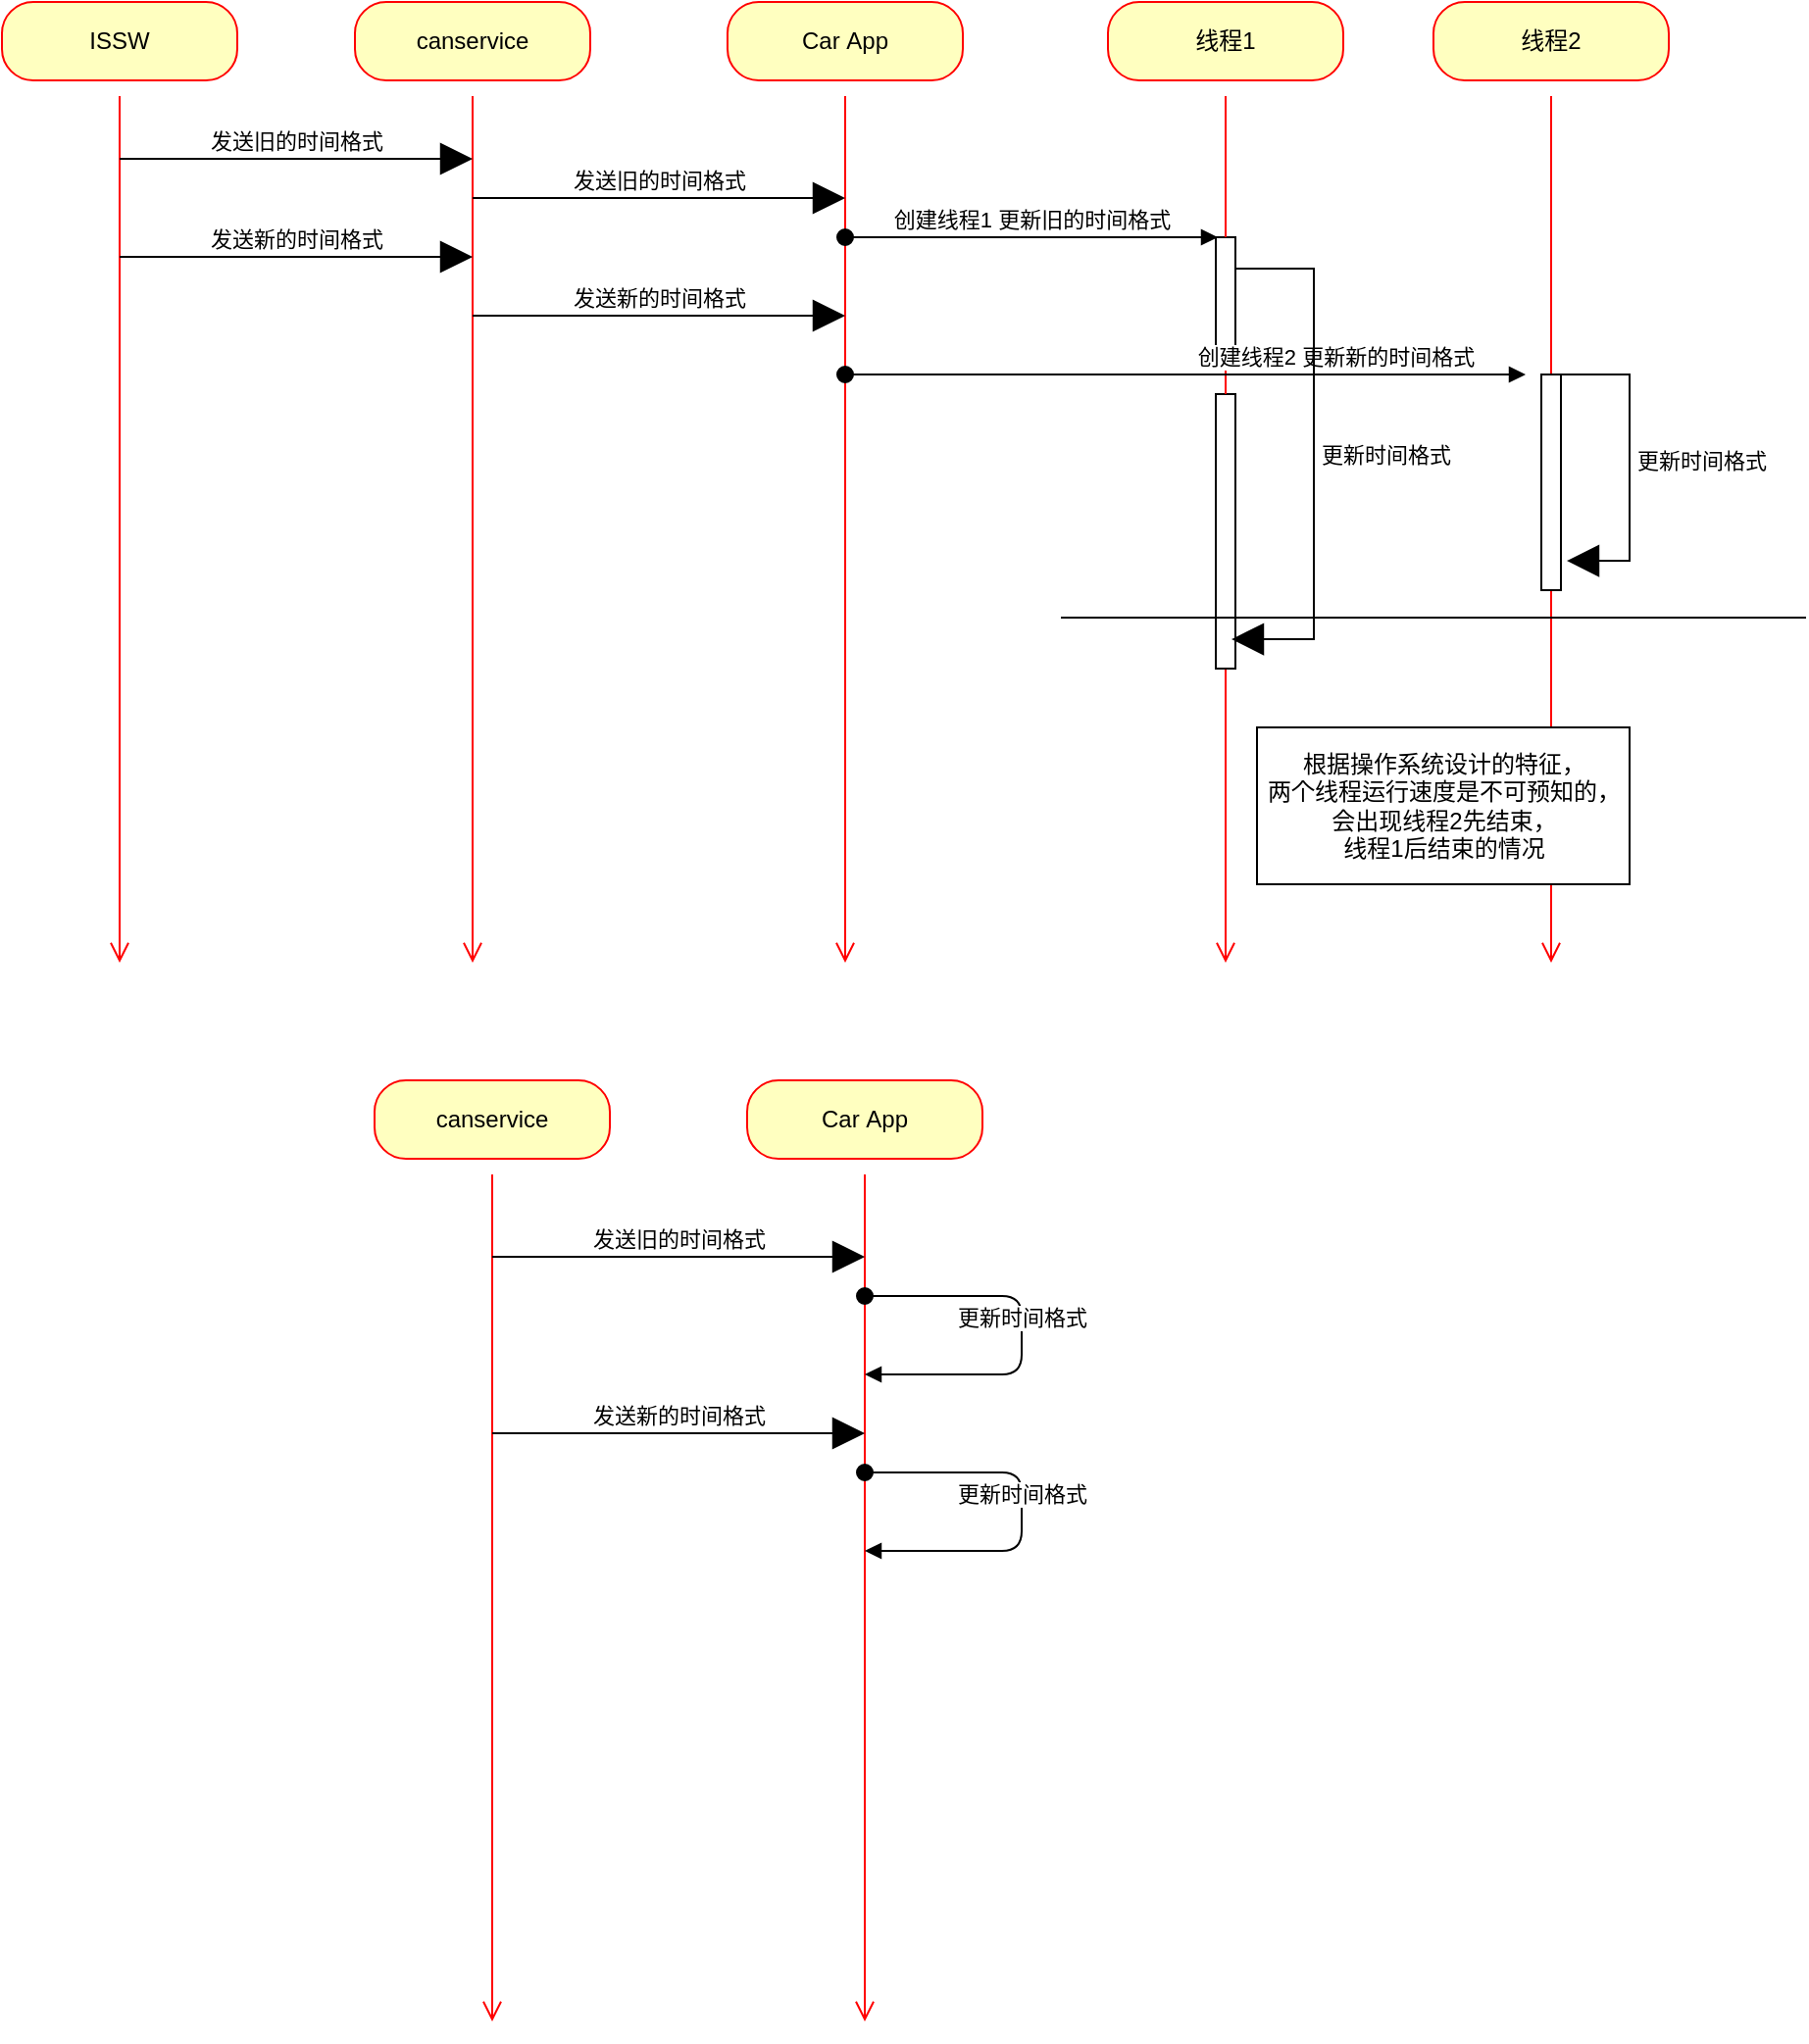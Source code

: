 <mxfile version="15.3.3" type="github">
  <diagram id="QRhNo6jR8H003UJVbGRB" name="Page-1">
    <mxGraphModel dx="2249" dy="706" grid="1" gridSize="10" guides="1" tooltips="1" connect="1" arrows="1" fold="1" page="1" pageScale="1" pageWidth="827" pageHeight="1169" math="0" shadow="0">
      <root>
        <mxCell id="0" />
        <mxCell id="1" parent="0" />
        <mxCell id="ec4JusLecJyckskTLa_B-1" value="canservice" style="rounded=1;whiteSpace=wrap;html=1;arcSize=40;fontColor=#000000;fillColor=#ffffc0;strokeColor=#ff0000;hachureGap=4;pointerEvents=0;" vertex="1" parent="1">
          <mxGeometry x="30" y="80" width="120" height="40" as="geometry" />
        </mxCell>
        <mxCell id="ec4JusLecJyckskTLa_B-2" value="" style="edgeStyle=orthogonalEdgeStyle;html=1;verticalAlign=bottom;endArrow=open;endSize=8;strokeColor=#ff0000;sourcePerimeterSpacing=8;targetPerimeterSpacing=8;" edge="1" source="ec4JusLecJyckskTLa_B-1" parent="1">
          <mxGeometry relative="1" as="geometry">
            <mxPoint x="90" y="570" as="targetPoint" />
          </mxGeometry>
        </mxCell>
        <mxCell id="ec4JusLecJyckskTLa_B-3" value="Car&amp;nbsp;App" style="rounded=1;whiteSpace=wrap;html=1;arcSize=40;fontColor=#000000;fillColor=#ffffc0;strokeColor=#ff0000;hachureGap=4;pointerEvents=0;" vertex="1" parent="1">
          <mxGeometry x="220" y="80" width="120" height="40" as="geometry" />
        </mxCell>
        <mxCell id="ec4JusLecJyckskTLa_B-4" value="" style="edgeStyle=orthogonalEdgeStyle;html=1;verticalAlign=bottom;endArrow=open;endSize=8;strokeColor=#ff0000;sourcePerimeterSpacing=8;targetPerimeterSpacing=8;" edge="1" source="ec4JusLecJyckskTLa_B-3" parent="1">
          <mxGeometry relative="1" as="geometry">
            <mxPoint x="280" y="570" as="targetPoint" />
          </mxGeometry>
        </mxCell>
        <mxCell id="ec4JusLecJyckskTLa_B-10" value="发送旧的时间格式" style="html=1;verticalAlign=bottom;endArrow=block;startSize=14;endSize=14;sourcePerimeterSpacing=8;targetPerimeterSpacing=8;" edge="1" parent="1">
          <mxGeometry width="80" relative="1" as="geometry">
            <mxPoint x="90" y="180" as="sourcePoint" />
            <mxPoint x="280" y="180" as="targetPoint" />
          </mxGeometry>
        </mxCell>
        <mxCell id="ec4JusLecJyckskTLa_B-11" value="发送新的时间格式" style="html=1;verticalAlign=bottom;endArrow=block;startSize=14;endSize=14;sourcePerimeterSpacing=8;targetPerimeterSpacing=8;" edge="1" parent="1">
          <mxGeometry width="80" relative="1" as="geometry">
            <mxPoint x="90" y="240" as="sourcePoint" />
            <mxPoint x="280" y="240" as="targetPoint" />
          </mxGeometry>
        </mxCell>
        <mxCell id="ec4JusLecJyckskTLa_B-12" value="线程1" style="rounded=1;whiteSpace=wrap;html=1;arcSize=40;fontColor=#000000;fillColor=#ffffc0;strokeColor=#ff0000;hachureGap=4;pointerEvents=0;" vertex="1" parent="1">
          <mxGeometry x="414" y="80" width="120" height="40" as="geometry" />
        </mxCell>
        <mxCell id="ec4JusLecJyckskTLa_B-13" value="" style="edgeStyle=orthogonalEdgeStyle;html=1;verticalAlign=bottom;endArrow=open;endSize=8;strokeColor=#ff0000;targetPerimeterSpacing=8;startArrow=none;" edge="1" source="ec4JusLecJyckskTLa_B-23" parent="1">
          <mxGeometry relative="1" as="geometry">
            <mxPoint x="474" y="570" as="targetPoint" />
          </mxGeometry>
        </mxCell>
        <mxCell id="ec4JusLecJyckskTLa_B-16" value="线程2" style="rounded=1;whiteSpace=wrap;html=1;arcSize=40;fontColor=#000000;fillColor=#ffffc0;strokeColor=#ff0000;hachureGap=4;pointerEvents=0;" vertex="1" parent="1">
          <mxGeometry x="580" y="80" width="120" height="40" as="geometry" />
        </mxCell>
        <mxCell id="ec4JusLecJyckskTLa_B-17" value="" style="edgeStyle=orthogonalEdgeStyle;html=1;verticalAlign=bottom;endArrow=open;endSize=8;strokeColor=#ff0000;sourcePerimeterSpacing=8;targetPerimeterSpacing=8;" edge="1" parent="1" source="ec4JusLecJyckskTLa_B-16">
          <mxGeometry relative="1" as="geometry">
            <mxPoint x="640" y="570" as="targetPoint" />
          </mxGeometry>
        </mxCell>
        <mxCell id="ec4JusLecJyckskTLa_B-21" value="创建线程1&amp;nbsp;更新旧的时间格式" style="html=1;verticalAlign=bottom;startArrow=oval;endArrow=block;startSize=8;sourcePerimeterSpacing=8;targetPerimeterSpacing=8;" edge="1" parent="1">
          <mxGeometry relative="1" as="geometry">
            <mxPoint x="280" y="200" as="sourcePoint" />
            <mxPoint x="470" y="200" as="targetPoint" />
          </mxGeometry>
        </mxCell>
        <mxCell id="ec4JusLecJyckskTLa_B-20" value="" style="html=1;points=[];perimeter=orthogonalPerimeter;hachureGap=4;pointerEvents=0;" vertex="1" parent="1">
          <mxGeometry x="469" y="200" width="10" height="60" as="geometry" />
        </mxCell>
        <mxCell id="ec4JusLecJyckskTLa_B-22" value="" style="edgeStyle=orthogonalEdgeStyle;html=1;verticalAlign=bottom;endArrow=none;endSize=8;strokeColor=#ff0000;sourcePerimeterSpacing=8;" edge="1" parent="1" source="ec4JusLecJyckskTLa_B-12" target="ec4JusLecJyckskTLa_B-20">
          <mxGeometry relative="1" as="geometry">
            <mxPoint x="474" y="570" as="targetPoint" />
            <mxPoint x="474" y="138" as="sourcePoint" />
          </mxGeometry>
        </mxCell>
        <mxCell id="ec4JusLecJyckskTLa_B-23" value="" style="html=1;points=[];perimeter=orthogonalPerimeter;hachureGap=4;pointerEvents=0;" vertex="1" parent="1">
          <mxGeometry x="469" y="280" width="10" height="140" as="geometry" />
        </mxCell>
        <mxCell id="ec4JusLecJyckskTLa_B-24" value="" style="edgeStyle=orthogonalEdgeStyle;html=1;verticalAlign=bottom;endArrow=none;endSize=8;strokeColor=#ff0000;startArrow=none;" edge="1" parent="1" source="ec4JusLecJyckskTLa_B-20" target="ec4JusLecJyckskTLa_B-23">
          <mxGeometry relative="1" as="geometry">
            <mxPoint x="474" y="570" as="targetPoint" />
            <mxPoint x="474" y="260" as="sourcePoint" />
          </mxGeometry>
        </mxCell>
        <mxCell id="ec4JusLecJyckskTLa_B-25" value="" style="html=1;points=[];perimeter=orthogonalPerimeter;hachureGap=4;pointerEvents=0;" vertex="1" parent="1">
          <mxGeometry x="635" y="270" width="10" height="110" as="geometry" />
        </mxCell>
        <mxCell id="ec4JusLecJyckskTLa_B-26" value="创建线程2&amp;nbsp;更新新的时间格式" style="html=1;verticalAlign=bottom;startArrow=oval;endArrow=block;startSize=8;sourcePerimeterSpacing=8;targetPerimeterSpacing=8;" edge="1" target="ec4JusLecJyckskTLa_B-25" parent="1">
          <mxGeometry x="0.441" relative="1" as="geometry">
            <mxPoint x="280" y="270" as="sourcePoint" />
            <mxPoint as="offset" />
          </mxGeometry>
        </mxCell>
        <mxCell id="ec4JusLecJyckskTLa_B-29" value="更新时间格式" style="edgeStyle=orthogonalEdgeStyle;html=1;align=left;spacingLeft=2;endArrow=block;rounded=0;entryX=1.3;entryY=0.864;startSize=14;endSize=14;sourcePerimeterSpacing=8;targetPerimeterSpacing=8;entryDx=0;entryDy=0;entryPerimeter=0;" edge="1" target="ec4JusLecJyckskTLa_B-25" parent="1">
          <mxGeometry relative="1" as="geometry">
            <mxPoint x="640" y="270" as="sourcePoint" />
            <Array as="points">
              <mxPoint x="680" y="270" />
              <mxPoint x="680" y="365" />
            </Array>
            <mxPoint x="655" y="290" as="targetPoint" />
          </mxGeometry>
        </mxCell>
        <mxCell id="ec4JusLecJyckskTLa_B-30" value="更新时间格式" style="edgeStyle=orthogonalEdgeStyle;html=1;align=left;spacingLeft=2;endArrow=block;rounded=0;entryX=1.3;entryY=0.864;startSize=14;endSize=14;sourcePerimeterSpacing=8;targetPerimeterSpacing=8;entryDx=0;entryDy=0;entryPerimeter=0;exitX=1;exitY=0.267;exitDx=0;exitDy=0;exitPerimeter=0;" edge="1" parent="1" source="ec4JusLecJyckskTLa_B-20">
          <mxGeometry relative="1" as="geometry">
            <mxPoint x="469" y="310" as="sourcePoint" />
            <Array as="points">
              <mxPoint x="519" y="216" />
              <mxPoint x="519" y="405" />
            </Array>
            <mxPoint x="477" y="405.04" as="targetPoint" />
          </mxGeometry>
        </mxCell>
        <mxCell id="ec4JusLecJyckskTLa_B-31" value="" style="line;strokeWidth=1;fillColor=none;align=left;verticalAlign=middle;spacingTop=-1;spacingLeft=3;spacingRight=3;rotatable=0;labelPosition=right;points=[];portConstraint=eastwest;hachureGap=4;pointerEvents=0;" vertex="1" parent="1">
          <mxGeometry x="390" y="390" width="380" height="8" as="geometry" />
        </mxCell>
        <mxCell id="ec4JusLecJyckskTLa_B-32" value="根据操作系统设计的特征，&lt;br&gt;两个线程运行速度是不可预知的，&lt;br&gt;会出现线程2先结束，&lt;br&gt;线程1后结束的情况" style="html=1;hachureGap=4;pointerEvents=0;" vertex="1" parent="1">
          <mxGeometry x="490" y="450" width="190" height="80" as="geometry" />
        </mxCell>
        <mxCell id="ec4JusLecJyckskTLa_B-33" value="canservice" style="rounded=1;whiteSpace=wrap;html=1;arcSize=40;fontColor=#000000;fillColor=#ffffc0;strokeColor=#ff0000;hachureGap=4;pointerEvents=0;" vertex="1" parent="1">
          <mxGeometry x="40" y="630" width="120" height="40" as="geometry" />
        </mxCell>
        <mxCell id="ec4JusLecJyckskTLa_B-34" value="" style="edgeStyle=orthogonalEdgeStyle;html=1;verticalAlign=bottom;endArrow=open;endSize=8;strokeColor=#ff0000;sourcePerimeterSpacing=8;targetPerimeterSpacing=8;" edge="1" parent="1" source="ec4JusLecJyckskTLa_B-33">
          <mxGeometry relative="1" as="geometry">
            <mxPoint x="100" y="1110" as="targetPoint" />
          </mxGeometry>
        </mxCell>
        <mxCell id="ec4JusLecJyckskTLa_B-35" value="Car&amp;nbsp;App" style="rounded=1;whiteSpace=wrap;html=1;arcSize=40;fontColor=#000000;fillColor=#ffffc0;strokeColor=#ff0000;hachureGap=4;pointerEvents=0;" vertex="1" parent="1">
          <mxGeometry x="230" y="630" width="120" height="40" as="geometry" />
        </mxCell>
        <mxCell id="ec4JusLecJyckskTLa_B-36" value="" style="edgeStyle=orthogonalEdgeStyle;html=1;verticalAlign=bottom;endArrow=open;endSize=8;strokeColor=#ff0000;sourcePerimeterSpacing=8;targetPerimeterSpacing=8;" edge="1" parent="1" source="ec4JusLecJyckskTLa_B-35">
          <mxGeometry relative="1" as="geometry">
            <mxPoint x="290" y="1110" as="targetPoint" />
          </mxGeometry>
        </mxCell>
        <mxCell id="ec4JusLecJyckskTLa_B-37" value="发送旧的时间格式" style="html=1;verticalAlign=bottom;endArrow=block;startSize=14;endSize=14;sourcePerimeterSpacing=8;targetPerimeterSpacing=8;" edge="1" parent="1">
          <mxGeometry width="80" relative="1" as="geometry">
            <mxPoint x="100" y="720" as="sourcePoint" />
            <mxPoint x="290" y="720" as="targetPoint" />
          </mxGeometry>
        </mxCell>
        <mxCell id="ec4JusLecJyckskTLa_B-38" value="发送新的时间格式" style="html=1;verticalAlign=bottom;endArrow=block;startSize=14;endSize=14;sourcePerimeterSpacing=8;targetPerimeterSpacing=8;" edge="1" parent="1">
          <mxGeometry width="80" relative="1" as="geometry">
            <mxPoint x="100" y="810" as="sourcePoint" />
            <mxPoint x="290" y="810" as="targetPoint" />
          </mxGeometry>
        </mxCell>
        <mxCell id="ec4JusLecJyckskTLa_B-43" value="更新时间格式" style="html=1;verticalAlign=bottom;startArrow=oval;endArrow=block;startSize=8;sourcePerimeterSpacing=8;targetPerimeterSpacing=8;" edge="1" parent="1">
          <mxGeometry relative="1" as="geometry">
            <mxPoint x="290" y="740" as="sourcePoint" />
            <mxPoint x="290" y="780" as="targetPoint" />
            <Array as="points">
              <mxPoint x="370" y="740" />
              <mxPoint x="370" y="780" />
            </Array>
          </mxGeometry>
        </mxCell>
        <mxCell id="ec4JusLecJyckskTLa_B-59" value="更新时间格式" style="html=1;verticalAlign=bottom;startArrow=oval;endArrow=block;startSize=8;sourcePerimeterSpacing=8;targetPerimeterSpacing=8;" edge="1" parent="1">
          <mxGeometry relative="1" as="geometry">
            <mxPoint x="290" y="830" as="sourcePoint" />
            <mxPoint x="290" y="870" as="targetPoint" />
            <Array as="points">
              <mxPoint x="370" y="830" />
              <mxPoint x="370" y="870" />
            </Array>
          </mxGeometry>
        </mxCell>
        <mxCell id="ec4JusLecJyckskTLa_B-60" value="ISSW" style="rounded=1;whiteSpace=wrap;html=1;arcSize=40;fontColor=#000000;fillColor=#ffffc0;strokeColor=#ff0000;hachureGap=4;pointerEvents=0;" vertex="1" parent="1">
          <mxGeometry x="-150" y="80" width="120" height="40" as="geometry" />
        </mxCell>
        <mxCell id="ec4JusLecJyckskTLa_B-61" value="" style="edgeStyle=orthogonalEdgeStyle;html=1;verticalAlign=bottom;endArrow=open;endSize=8;strokeColor=#ff0000;sourcePerimeterSpacing=8;targetPerimeterSpacing=8;" edge="1" source="ec4JusLecJyckskTLa_B-60" parent="1">
          <mxGeometry relative="1" as="geometry">
            <mxPoint x="-90" y="570" as="targetPoint" />
          </mxGeometry>
        </mxCell>
        <mxCell id="ec4JusLecJyckskTLa_B-62" value="发送旧的时间格式" style="html=1;verticalAlign=bottom;endArrow=block;startSize=14;endSize=14;sourcePerimeterSpacing=8;targetPerimeterSpacing=8;" edge="1" parent="1">
          <mxGeometry width="80" relative="1" as="geometry">
            <mxPoint x="-90" y="160" as="sourcePoint" />
            <mxPoint x="90" y="160" as="targetPoint" />
          </mxGeometry>
        </mxCell>
        <mxCell id="ec4JusLecJyckskTLa_B-63" value="发送新的时间格式" style="html=1;verticalAlign=bottom;endArrow=block;startSize=14;endSize=14;sourcePerimeterSpacing=8;targetPerimeterSpacing=8;" edge="1" parent="1">
          <mxGeometry width="80" relative="1" as="geometry">
            <mxPoint x="-90" y="210" as="sourcePoint" />
            <mxPoint x="90" y="210" as="targetPoint" />
          </mxGeometry>
        </mxCell>
      </root>
    </mxGraphModel>
  </diagram>
</mxfile>
